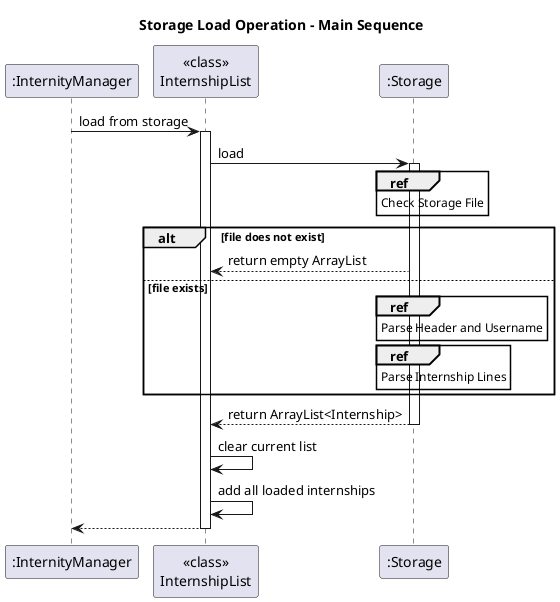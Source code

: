 @startuml
title Storage Load Operation - Main Sequence

participant ":InternityManager" as IM
participant "<<class>>\nInternshipList" as IL
participant ":Storage" as S

IM -> IL: load from storage
activate IL

IL -> S: load
activate S

ref over S
    Check Storage File
end ref

alt file does not exist
    S --> IL: return empty ArrayList
else file exists
    ref over S
        Parse Header and Username
    end ref

    ref over S
        Parse Internship Lines
    end ref
end

S --> IL: return ArrayList<Internship>
deactivate S

IL -> IL: clear current list
IL -> IL: add all loaded internships

IL --> IM
deactivate IL

@enduml